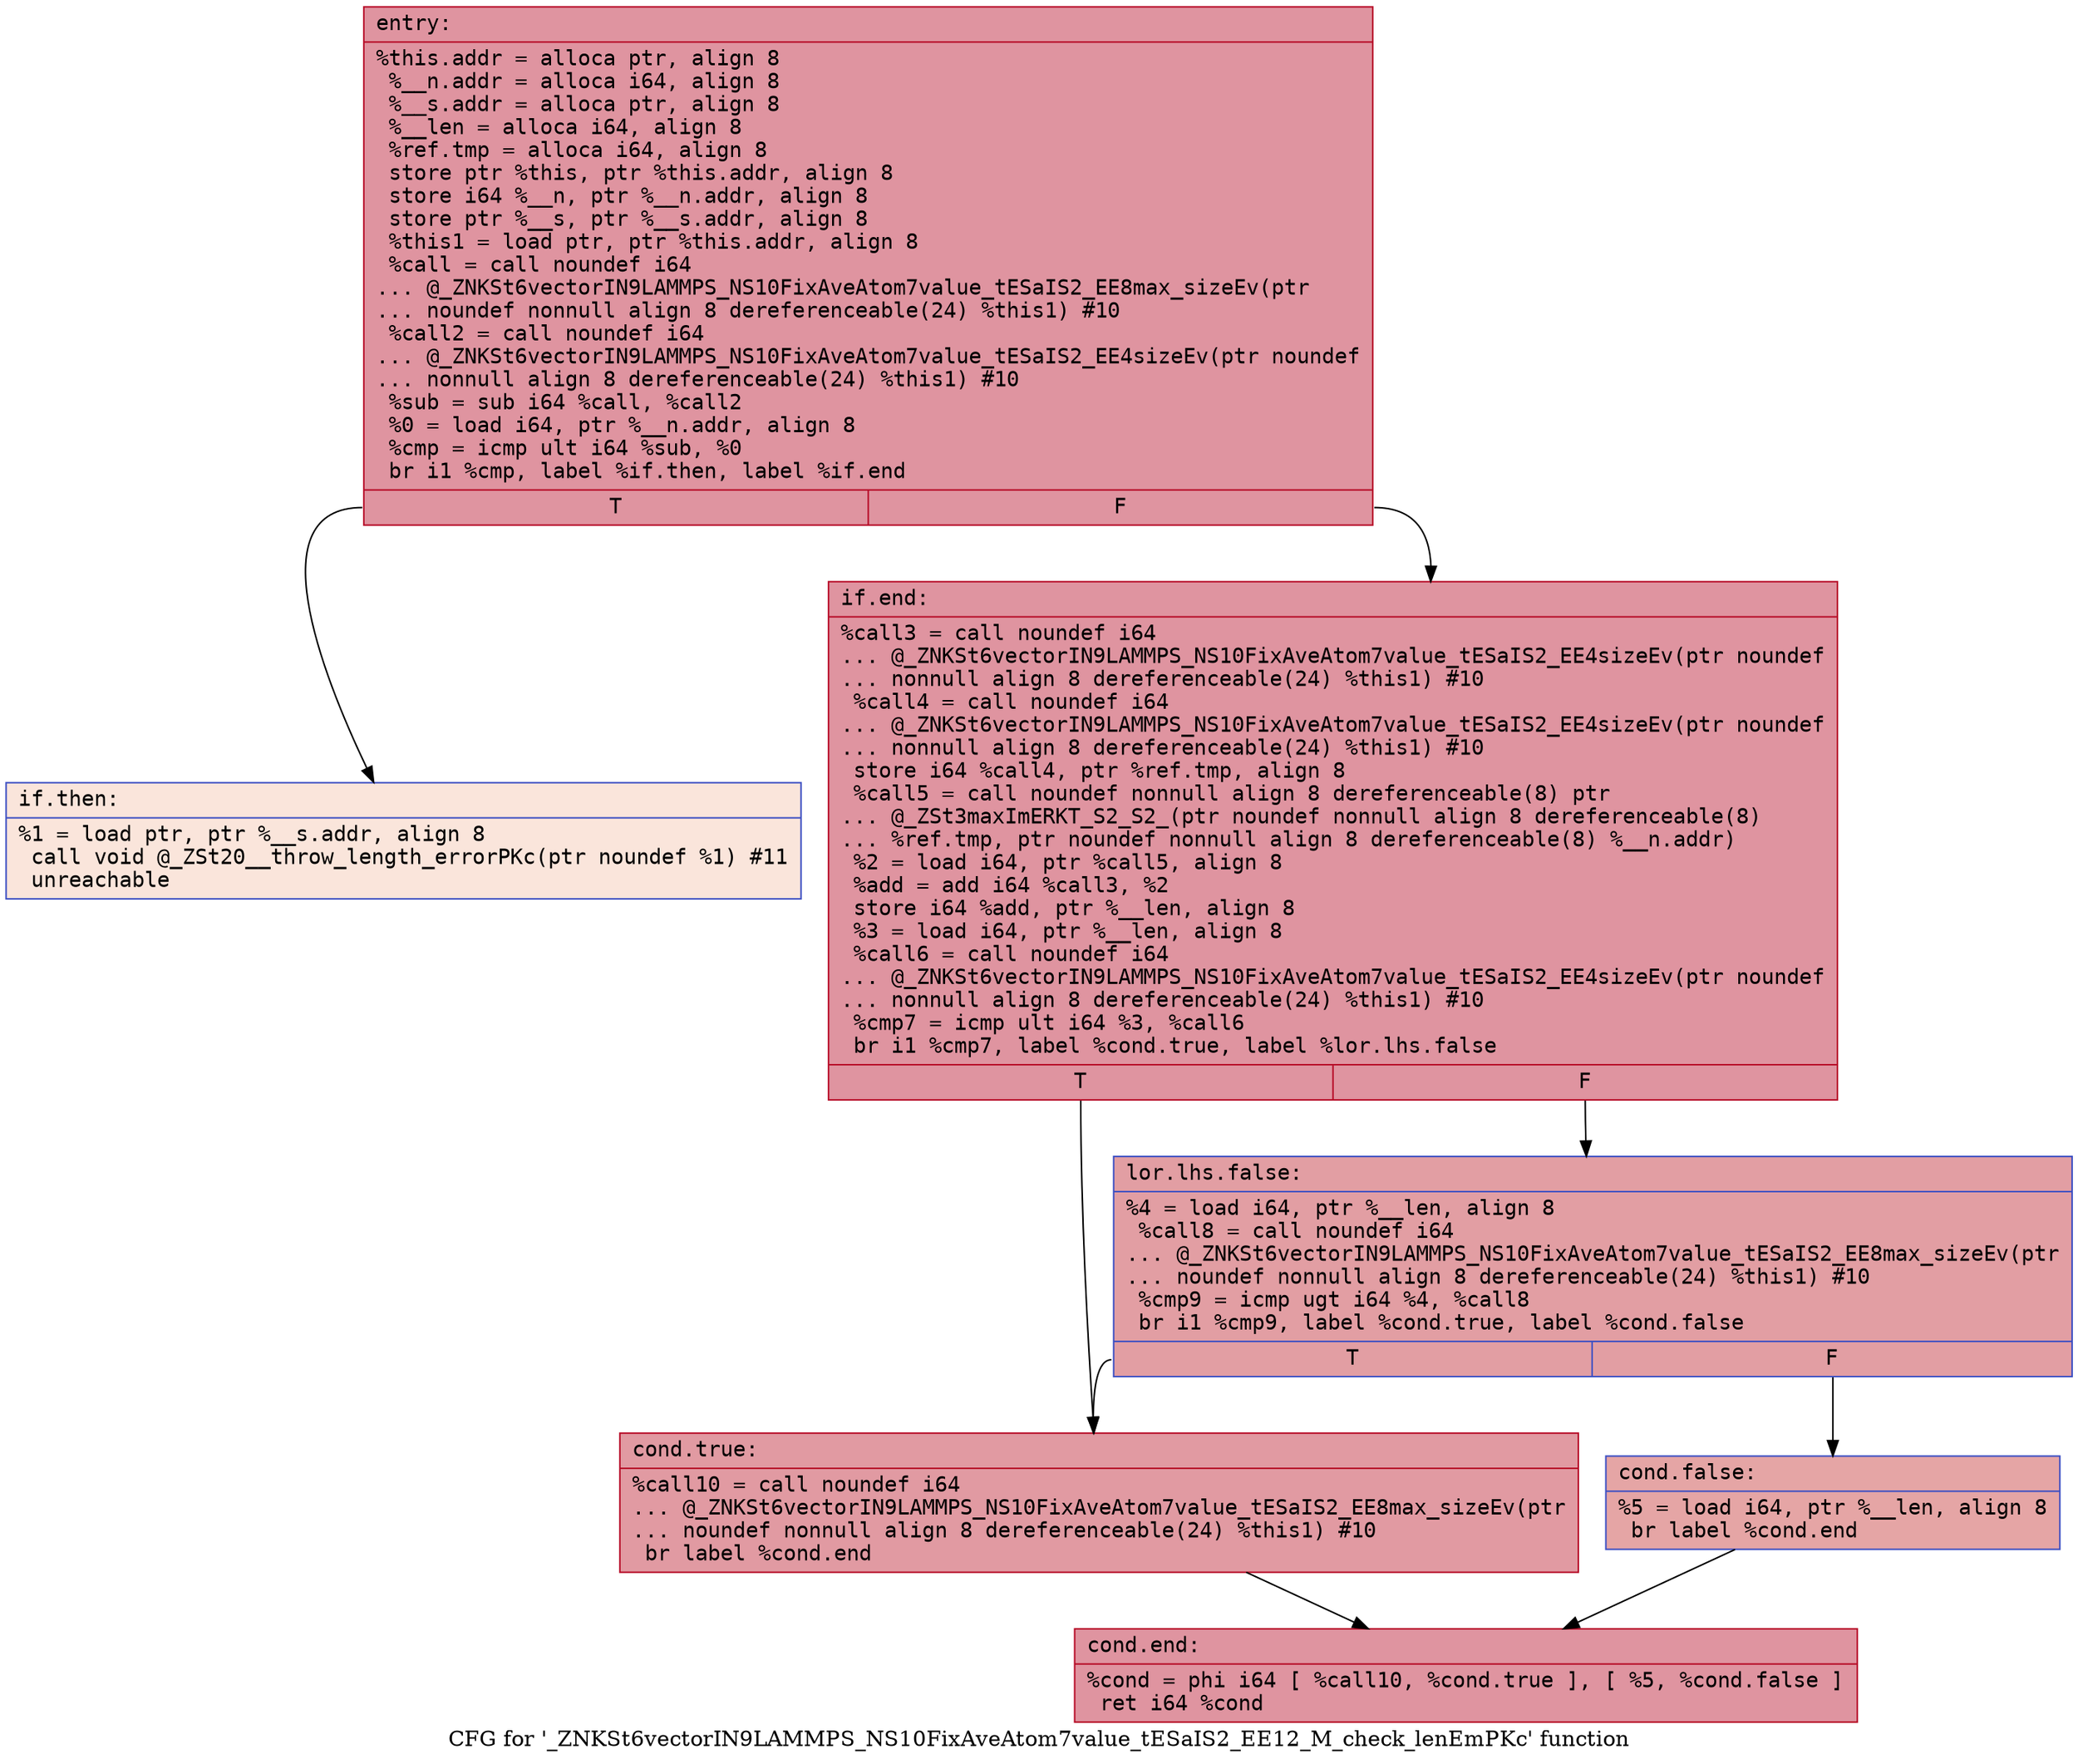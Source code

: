 digraph "CFG for '_ZNKSt6vectorIN9LAMMPS_NS10FixAveAtom7value_tESaIS2_EE12_M_check_lenEmPKc' function" {
	label="CFG for '_ZNKSt6vectorIN9LAMMPS_NS10FixAveAtom7value_tESaIS2_EE12_M_check_lenEmPKc' function";

	Node0x55d0867596d0 [shape=record,color="#b70d28ff", style=filled, fillcolor="#b70d2870" fontname="Courier",label="{entry:\l|  %this.addr = alloca ptr, align 8\l  %__n.addr = alloca i64, align 8\l  %__s.addr = alloca ptr, align 8\l  %__len = alloca i64, align 8\l  %ref.tmp = alloca i64, align 8\l  store ptr %this, ptr %this.addr, align 8\l  store i64 %__n, ptr %__n.addr, align 8\l  store ptr %__s, ptr %__s.addr, align 8\l  %this1 = load ptr, ptr %this.addr, align 8\l  %call = call noundef i64\l... @_ZNKSt6vectorIN9LAMMPS_NS10FixAveAtom7value_tESaIS2_EE8max_sizeEv(ptr\l... noundef nonnull align 8 dereferenceable(24) %this1) #10\l  %call2 = call noundef i64\l... @_ZNKSt6vectorIN9LAMMPS_NS10FixAveAtom7value_tESaIS2_EE4sizeEv(ptr noundef\l... nonnull align 8 dereferenceable(24) %this1) #10\l  %sub = sub i64 %call, %call2\l  %0 = load i64, ptr %__n.addr, align 8\l  %cmp = icmp ult i64 %sub, %0\l  br i1 %cmp, label %if.then, label %if.end\l|{<s0>T|<s1>F}}"];
	Node0x55d0867596d0:s0 -> Node0x55d086759e40[tooltip="entry -> if.then\nProbability 0.00%" ];
	Node0x55d0867596d0:s1 -> Node0x55d08675a560[tooltip="entry -> if.end\nProbability 100.00%" ];
	Node0x55d086759e40 [shape=record,color="#3d50c3ff", style=filled, fillcolor="#f4c5ad70" fontname="Courier",label="{if.then:\l|  %1 = load ptr, ptr %__s.addr, align 8\l  call void @_ZSt20__throw_length_errorPKc(ptr noundef %1) #11\l  unreachable\l}"];
	Node0x55d08675a560 [shape=record,color="#b70d28ff", style=filled, fillcolor="#b70d2870" fontname="Courier",label="{if.end:\l|  %call3 = call noundef i64\l... @_ZNKSt6vectorIN9LAMMPS_NS10FixAveAtom7value_tESaIS2_EE4sizeEv(ptr noundef\l... nonnull align 8 dereferenceable(24) %this1) #10\l  %call4 = call noundef i64\l... @_ZNKSt6vectorIN9LAMMPS_NS10FixAveAtom7value_tESaIS2_EE4sizeEv(ptr noundef\l... nonnull align 8 dereferenceable(24) %this1) #10\l  store i64 %call4, ptr %ref.tmp, align 8\l  %call5 = call noundef nonnull align 8 dereferenceable(8) ptr\l... @_ZSt3maxImERKT_S2_S2_(ptr noundef nonnull align 8 dereferenceable(8)\l... %ref.tmp, ptr noundef nonnull align 8 dereferenceable(8) %__n.addr)\l  %2 = load i64, ptr %call5, align 8\l  %add = add i64 %call3, %2\l  store i64 %add, ptr %__len, align 8\l  %3 = load i64, ptr %__len, align 8\l  %call6 = call noundef i64\l... @_ZNKSt6vectorIN9LAMMPS_NS10FixAveAtom7value_tESaIS2_EE4sizeEv(ptr noundef\l... nonnull align 8 dereferenceable(24) %this1) #10\l  %cmp7 = icmp ult i64 %3, %call6\l  br i1 %cmp7, label %cond.true, label %lor.lhs.false\l|{<s0>T|<s1>F}}"];
	Node0x55d08675a560:s0 -> Node0x55d08675b060[tooltip="if.end -> cond.true\nProbability 50.00%" ];
	Node0x55d08675a560:s1 -> Node0x55d08675b290[tooltip="if.end -> lor.lhs.false\nProbability 50.00%" ];
	Node0x55d08675b290 [shape=record,color="#3d50c3ff", style=filled, fillcolor="#be242e70" fontname="Courier",label="{lor.lhs.false:\l|  %4 = load i64, ptr %__len, align 8\l  %call8 = call noundef i64\l... @_ZNKSt6vectorIN9LAMMPS_NS10FixAveAtom7value_tESaIS2_EE8max_sizeEv(ptr\l... noundef nonnull align 8 dereferenceable(24) %this1) #10\l  %cmp9 = icmp ugt i64 %4, %call8\l  br i1 %cmp9, label %cond.true, label %cond.false\l|{<s0>T|<s1>F}}"];
	Node0x55d08675b290:s0 -> Node0x55d08675b060[tooltip="lor.lhs.false -> cond.true\nProbability 50.00%" ];
	Node0x55d08675b290:s1 -> Node0x55d08675b440[tooltip="lor.lhs.false -> cond.false\nProbability 50.00%" ];
	Node0x55d08675b060 [shape=record,color="#b70d28ff", style=filled, fillcolor="#bb1b2c70" fontname="Courier",label="{cond.true:\l|  %call10 = call noundef i64\l... @_ZNKSt6vectorIN9LAMMPS_NS10FixAveAtom7value_tESaIS2_EE8max_sizeEv(ptr\l... noundef nonnull align 8 dereferenceable(24) %this1) #10\l  br label %cond.end\l}"];
	Node0x55d08675b060 -> Node0x55d08675b8e0[tooltip="cond.true -> cond.end\nProbability 100.00%" ];
	Node0x55d08675b440 [shape=record,color="#3d50c3ff", style=filled, fillcolor="#c5333470" fontname="Courier",label="{cond.false:\l|  %5 = load i64, ptr %__len, align 8\l  br label %cond.end\l}"];
	Node0x55d08675b440 -> Node0x55d08675b8e0[tooltip="cond.false -> cond.end\nProbability 100.00%" ];
	Node0x55d08675b8e0 [shape=record,color="#b70d28ff", style=filled, fillcolor="#b70d2870" fontname="Courier",label="{cond.end:\l|  %cond = phi i64 [ %call10, %cond.true ], [ %5, %cond.false ]\l  ret i64 %cond\l}"];
}
